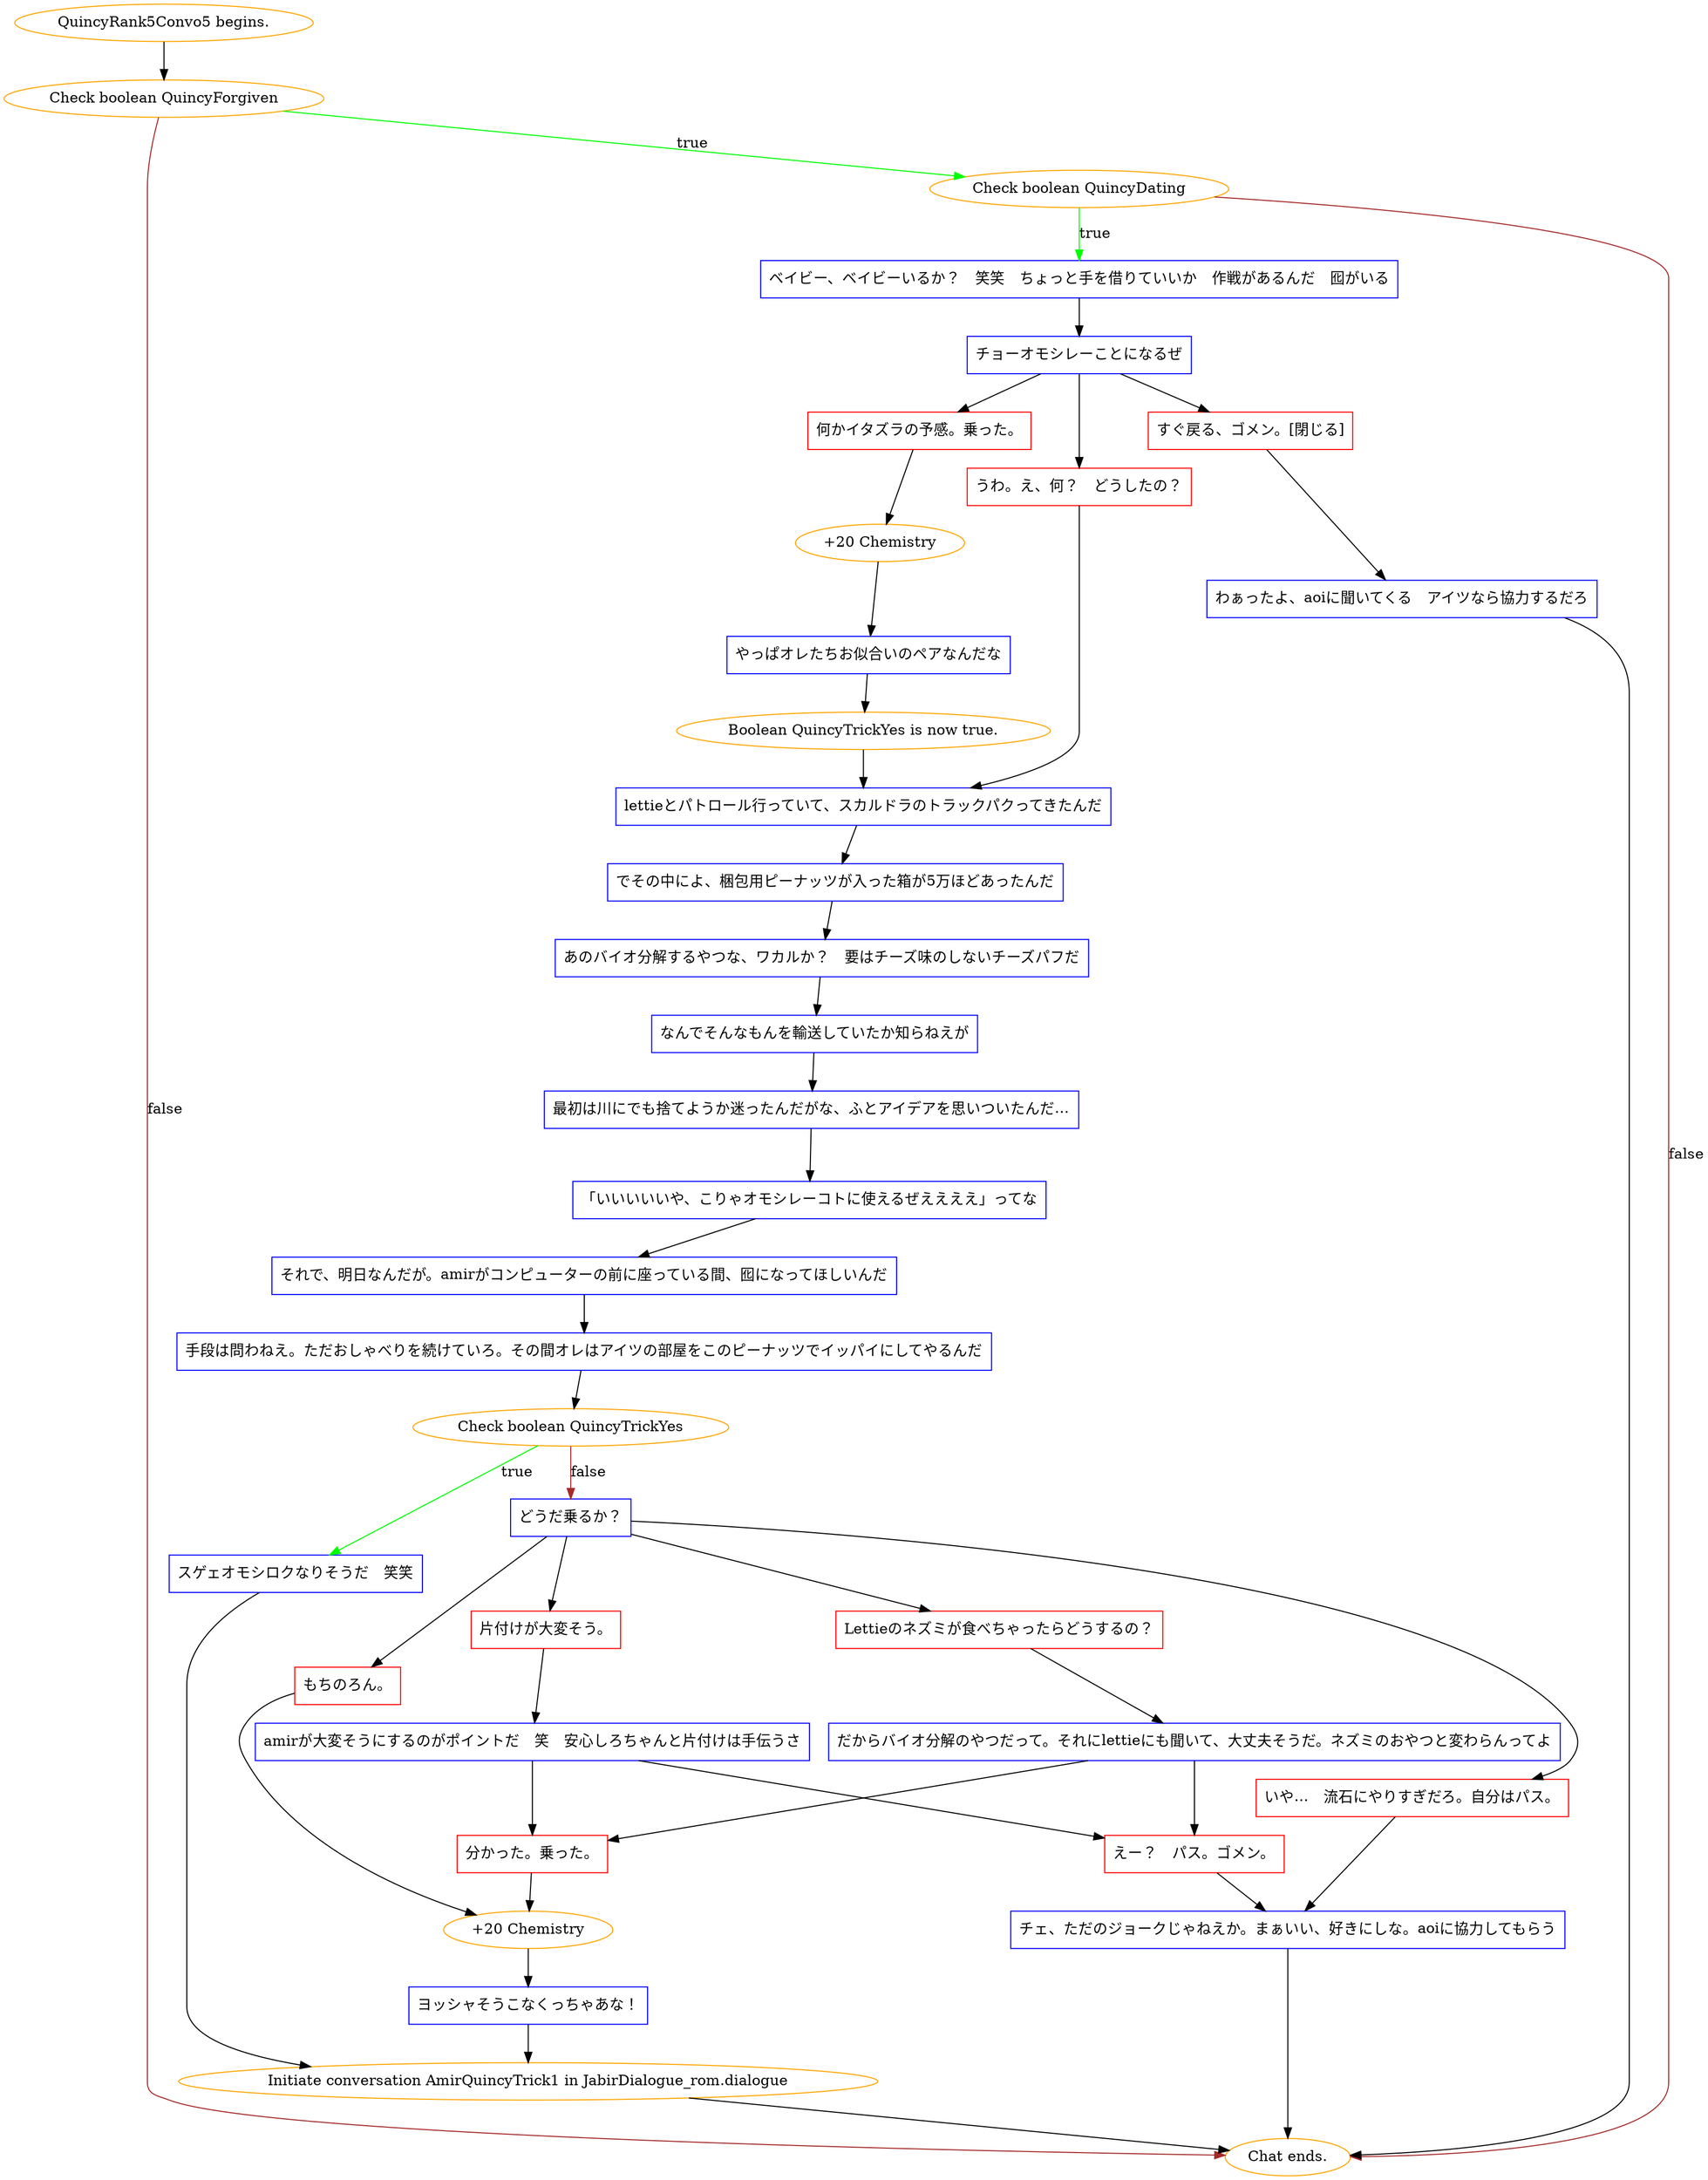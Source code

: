 digraph {
	"QuincyRank5Convo5 begins." [color=orange];
		"QuincyRank5Convo5 begins." -> j2406381004;
	j2406381004 [label="Check boolean QuincyForgiven",color=orange];
		j2406381004 -> j2463720372 [label=true,color=green];
		j2406381004 -> "Chat ends." [label=false,color=brown];
	j2463720372 [label="Check boolean QuincyDating",color=orange];
		j2463720372 -> j68382805 [label=true,color=green];
		j2463720372 -> "Chat ends." [label=false,color=brown];
	"Chat ends." [color=orange];
	j68382805 [label="ベイビー、ベイビーいるか？　笑笑　ちょっと手を借りていいか　作戦があるんだ　囮がいる",shape=box,color=blue];
		j68382805 -> j932454047;
	j932454047 [label="チョーオモシレーことになるぜ",shape=box,color=blue];
		j932454047 -> j4120079049;
		j932454047 -> j4098960040;
		j932454047 -> j2739704662;
	j4120079049 [label="何かイタズラの予感。乗った。",shape=box,color=red];
		j4120079049 -> j1804343577;
	j4098960040 [label="うわ。え、何？　どうしたの？",shape=box,color=red];
		j4098960040 -> j1584210850;
	j2739704662 [label="すぐ戻る、ゴメン。[閉じる]",shape=box,color=red];
		j2739704662 -> j3963099209;
	j1804343577 [label="+20 Chemistry",color=orange];
		j1804343577 -> j4090365492;
	j1584210850 [label="lettieとパトロール行っていて、スカルドラのトラックパクってきたんだ",shape=box,color=blue];
		j1584210850 -> j425017123;
	j3963099209 [label="わぁったよ、aoiに聞いてくる　アイツなら協力するだろ",shape=box,color=blue];
		j3963099209 -> "Chat ends.";
	j4090365492 [label="やっぱオレたちお似合いのペアなんだな",shape=box,color=blue];
		j4090365492 -> j2624599955;
	j425017123 [label="でその中によ、梱包用ピーナッツが入った箱が5万ほどあったんだ",shape=box,color=blue];
		j425017123 -> j924872139;
	j2624599955 [label="Boolean QuincyTrickYes is now true.",color=orange];
		j2624599955 -> j1584210850;
	j924872139 [label="あのバイオ分解するやつな、ワカルか？　要はチーズ味のしないチーズパフだ",shape=box,color=blue];
		j924872139 -> j2479933262;
	j2479933262 [label="なんでそんなもんを輸送していたか知らねえが",shape=box,color=blue];
		j2479933262 -> j4001935910;
	j4001935910 [label="最初は川にでも捨てようか迷ったんだがな、ふとアイデアを思いついたんだ…",shape=box,color=blue];
		j4001935910 -> j1501941578;
	j1501941578 [label="「いいいいいや、こりゃオモシレーコトに使えるぜええええ」ってな",shape=box,color=blue];
		j1501941578 -> j3633696078;
	j3633696078 [label="それで、明日なんだが。amirがコンピューターの前に座っている間、囮になってほしいんだ",shape=box,color=blue];
		j3633696078 -> j2939777276;
	j2939777276 [label="手段は問わねえ。ただおしゃべりを続けていろ。その間オレはアイツの部屋をこのピーナッツでイッパイにしてやるんだ",shape=box,color=blue];
		j2939777276 -> j1473036272;
	j1473036272 [label="Check boolean QuincyTrickYes",color=orange];
		j1473036272 -> j1237025543 [label=true,color=green];
		j1473036272 -> j1393475067 [label=false,color=brown];
	j1237025543 [label="スゲェオモシロクなりそうだ　笑笑",shape=box,color=blue];
		j1237025543 -> "Initiate conversation AmirQuincyTrick1 in JabirDialogue_rom.dialogue";
	j1393475067 [label="どうだ乗るか？",shape=box,color=blue];
		j1393475067 -> j2081681776;
		j1393475067 -> j3482343335;
		j1393475067 -> j3202708567;
		j1393475067 -> j3124265749;
	"Initiate conversation AmirQuincyTrick1 in JabirDialogue_rom.dialogue" [label="Initiate conversation AmirQuincyTrick1 in JabirDialogue_rom.dialogue",color=orange];
		"Initiate conversation AmirQuincyTrick1 in JabirDialogue_rom.dialogue" -> "Chat ends.";
	j2081681776 [label="もちのろん。",shape=box,color=red];
		j2081681776 -> j4069982330;
	j3482343335 [label="片付けが大変そう。",shape=box,color=red];
		j3482343335 -> j2901547775;
	j3202708567 [label="Lettieのネズミが食べちゃったらどうするの？",shape=box,color=red];
		j3202708567 -> j3946232984;
	j3124265749 [label="いや…　流石にやりすぎだろ。自分はパス。",shape=box,color=red];
		j3124265749 -> j2814869550;
	j4069982330 [label="+20 Chemistry",color=orange];
		j4069982330 -> j985277527;
	j2901547775 [label="amirが大変そうにするのがポイントだ　笑　安心しろちゃんと片付けは手伝うさ",shape=box,color=blue];
		j2901547775 -> j3392205124;
		j2901547775 -> j1141888271;
	j3946232984 [label="だからバイオ分解のやつだって。それにlettieにも聞いて、大丈夫そうだ。ネズミのおやつと変わらんってよ",shape=box,color=blue];
		j3946232984 -> j3392205124;
		j3946232984 -> j1141888271;
	j2814869550 [label="チェ、ただのジョークじゃねえか。まぁいい、好きにしな。aoiに協力してもらう",shape=box,color=blue];
		j2814869550 -> "Chat ends.";
	j985277527 [label="ヨッシャそうこなくっちゃあな！",shape=box,color=blue];
		j985277527 -> "Initiate conversation AmirQuincyTrick1 in JabirDialogue_rom.dialogue";
	j3392205124 [label="分かった。乗った。",shape=box,color=red];
		j3392205124 -> j4069982330;
	j1141888271 [label="えー？　パス。ゴメン。",shape=box,color=red];
		j1141888271 -> j2814869550;
}